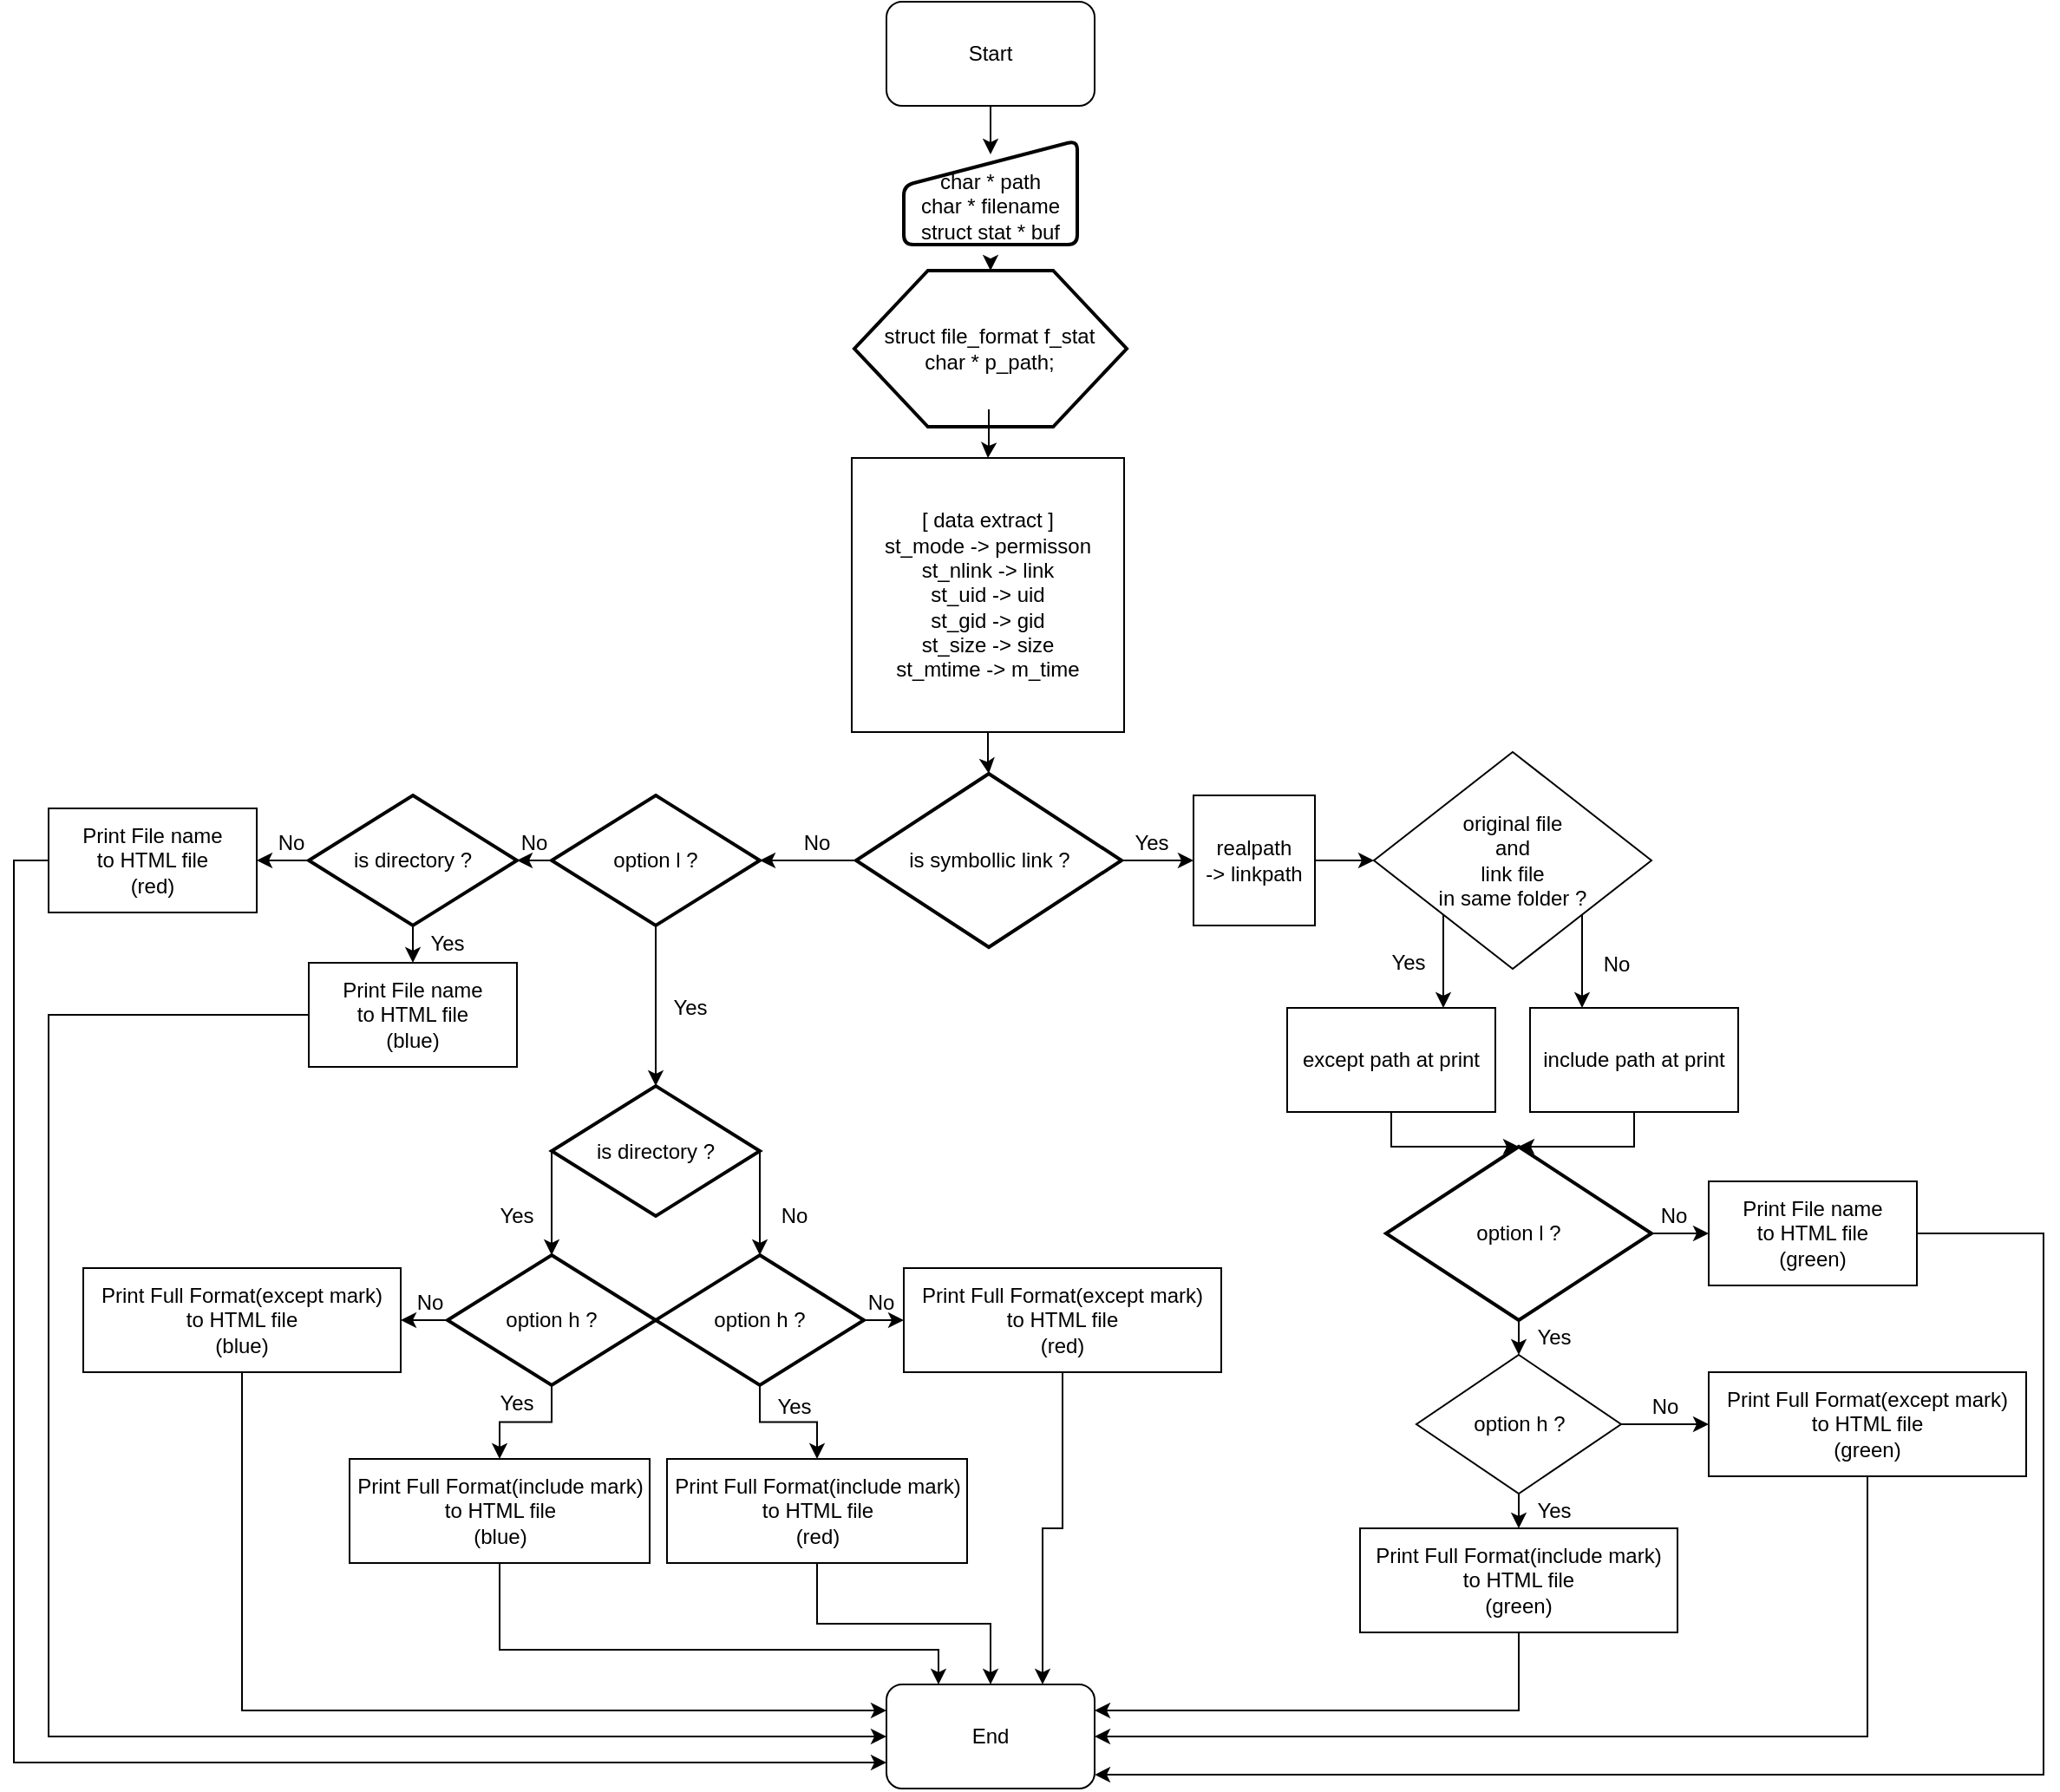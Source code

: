<mxfile version="10.6.5" type="device"><diagram id="YwWlDrlRdCsmjmgPk_6a" name="Page-1"><mxGraphModel dx="2861" dy="1134" grid="1" gridSize="10" guides="1" tooltips="1" connect="1" arrows="1" fold="1" page="1" pageScale="1" pageWidth="827" pageHeight="1169" math="0" shadow="0"><root><mxCell id="0"/><mxCell id="1" parent="0"/><mxCell id="rYHimORlTcIGs56vQXEm-30" value="" style="edgeStyle=orthogonalEdgeStyle;rounded=0;orthogonalLoop=1;jettySize=auto;html=1;" parent="1" source="rYHimORlTcIGs56vQXEm-1" target="rYHimORlTcIGs56vQXEm-13" edge="1"><mxGeometry relative="1" as="geometry"/></mxCell><mxCell id="rYHimORlTcIGs56vQXEm-1" value="Start" style="rounded=1;whiteSpace=wrap;html=1;" parent="1" vertex="1"><mxGeometry x="353" y="20" width="120" height="60" as="geometry"/></mxCell><mxCell id="rYHimORlTcIGs56vQXEm-2" value="" style="verticalLabelPosition=bottom;verticalAlign=top;html=1;strokeWidth=2;shape=manualInput;whiteSpace=wrap;rounded=1;size=26;arcSize=11;" parent="1" vertex="1"><mxGeometry x="363" y="100" width="100" height="60" as="geometry"/></mxCell><mxCell id="rYHimORlTcIGs56vQXEm-3" value="" style="verticalLabelPosition=bottom;verticalAlign=top;html=1;strokeWidth=2;shape=hexagon;perimeter=hexagonPerimeter2;arcSize=6;size=0.27;" parent="1" vertex="1"><mxGeometry x="334.5" y="175" width="157" height="90" as="geometry"/></mxCell><mxCell id="rYHimORlTcIGs56vQXEm-27" value="" style="edgeStyle=orthogonalEdgeStyle;rounded=0;orthogonalLoop=1;jettySize=auto;html=1;" parent="1" source="rYHimORlTcIGs56vQXEm-4" target="rYHimORlTcIGs56vQXEm-6" edge="1"><mxGeometry relative="1" as="geometry"/></mxCell><mxCell id="rYHimORlTcIGs56vQXEm-4" value="[ data extract ]&lt;br&gt;st_mode -&amp;gt; permisson&lt;br&gt;st_nlink -&amp;gt; link&lt;br&gt;st_uid -&amp;gt; uid&lt;br&gt;st_gid -&amp;gt; gid&lt;br&gt;st_size -&amp;gt; size&lt;br&gt;st_mtime -&amp;gt; m_time&lt;br&gt;" style="rounded=0;whiteSpace=wrap;html=1;" parent="1" vertex="1"><mxGeometry x="333" y="283" width="157" height="158" as="geometry"/></mxCell><mxCell id="rYHimORlTcIGs56vQXEm-31" style="edgeStyle=orthogonalEdgeStyle;rounded=0;orthogonalLoop=1;jettySize=auto;html=1;exitX=1;exitY=0.5;exitDx=0;exitDy=0;exitPerimeter=0;entryX=0;entryY=0.5;entryDx=0;entryDy=0;" parent="1" source="rYHimORlTcIGs56vQXEm-6" target="rYHimORlTcIGs56vQXEm-7" edge="1"><mxGeometry relative="1" as="geometry"/></mxCell><mxCell id="QAVF-lrnb_LDmsCOJmII-30" style="edgeStyle=orthogonalEdgeStyle;rounded=0;orthogonalLoop=1;jettySize=auto;html=1;exitX=0;exitY=0.5;exitDx=0;exitDy=0;exitPerimeter=0;entryX=1;entryY=0.5;entryDx=0;entryDy=0;entryPerimeter=0;" edge="1" parent="1" source="rYHimORlTcIGs56vQXEm-6" target="QAVF-lrnb_LDmsCOJmII-28"><mxGeometry relative="1" as="geometry"/></mxCell><mxCell id="rYHimORlTcIGs56vQXEm-6" value="is symbollic link ?" style="strokeWidth=2;html=1;shape=mxgraph.flowchart.decision;whiteSpace=wrap;" parent="1" vertex="1"><mxGeometry x="335.5" y="465" width="153" height="100" as="geometry"/></mxCell><mxCell id="rYHimORlTcIGs56vQXEm-19" value="" style="edgeStyle=orthogonalEdgeStyle;rounded=0;orthogonalLoop=1;jettySize=auto;html=1;" parent="1" source="rYHimORlTcIGs56vQXEm-7" target="rYHimORlTcIGs56vQXEm-8" edge="1"><mxGeometry relative="1" as="geometry"/></mxCell><mxCell id="rYHimORlTcIGs56vQXEm-7" value="realpath&lt;br&gt;-&amp;gt; linkpath&lt;br&gt;" style="rounded=0;whiteSpace=wrap;html=1;" parent="1" vertex="1"><mxGeometry x="530" y="477.5" width="70" height="75" as="geometry"/></mxCell><mxCell id="QAVF-lrnb_LDmsCOJmII-1" style="edgeStyle=orthogonalEdgeStyle;rounded=0;orthogonalLoop=1;jettySize=auto;html=1;exitX=0;exitY=1;exitDx=0;exitDy=0;entryX=0.75;entryY=0;entryDx=0;entryDy=0;" edge="1" parent="1" source="rYHimORlTcIGs56vQXEm-8" target="rYHimORlTcIGs56vQXEm-24"><mxGeometry relative="1" as="geometry"/></mxCell><mxCell id="QAVF-lrnb_LDmsCOJmII-6" style="edgeStyle=orthogonalEdgeStyle;rounded=0;orthogonalLoop=1;jettySize=auto;html=1;exitX=1;exitY=1;exitDx=0;exitDy=0;entryX=0.25;entryY=0;entryDx=0;entryDy=0;" edge="1" parent="1" source="rYHimORlTcIGs56vQXEm-8" target="QAVF-lrnb_LDmsCOJmII-3"><mxGeometry relative="1" as="geometry"/></mxCell><mxCell id="rYHimORlTcIGs56vQXEm-8" value="original file&lt;br&gt;and &lt;br&gt;link file&lt;br&gt;in same folder ?&lt;br&gt;" style="rhombus;whiteSpace=wrap;html=1;" parent="1" vertex="1"><mxGeometry x="634" y="452.5" width="160" height="125" as="geometry"/></mxCell><mxCell id="rYHimORlTcIGs56vQXEm-12" value="End" style="rounded=1;whiteSpace=wrap;html=1;" parent="1" vertex="1"><mxGeometry x="353" y="990" width="120" height="60" as="geometry"/></mxCell><mxCell id="rYHimORlTcIGs56vQXEm-29" style="edgeStyle=orthogonalEdgeStyle;rounded=0;orthogonalLoop=1;jettySize=auto;html=1;exitX=0.5;exitY=1;exitDx=0;exitDy=0;entryX=0.5;entryY=0;entryDx=0;entryDy=0;" parent="1" source="rYHimORlTcIGs56vQXEm-13" target="rYHimORlTcIGs56vQXEm-3" edge="1"><mxGeometry relative="1" as="geometry"/></mxCell><mxCell id="rYHimORlTcIGs56vQXEm-13" value="char * path&lt;br&gt;char * filename&lt;br&gt;struct stat * buf&lt;br&gt;" style="text;html=1;strokeColor=none;fillColor=none;align=center;verticalAlign=middle;whiteSpace=wrap;rounded=0;" parent="1" vertex="1"><mxGeometry x="338" y="108" width="150" height="60" as="geometry"/></mxCell><mxCell id="rYHimORlTcIGs56vQXEm-28" value="" style="edgeStyle=orthogonalEdgeStyle;rounded=0;orthogonalLoop=1;jettySize=auto;html=1;" parent="1" source="rYHimORlTcIGs56vQXEm-14" target="rYHimORlTcIGs56vQXEm-4" edge="1"><mxGeometry relative="1" as="geometry"/></mxCell><mxCell id="rYHimORlTcIGs56vQXEm-14" value="struct file_format f_stat&lt;br&gt;char * p_path;&lt;br&gt;" style="text;html=1;strokeColor=none;fillColor=none;align=center;verticalAlign=middle;whiteSpace=wrap;rounded=0;" parent="1" vertex="1"><mxGeometry x="338.5" y="185" width="147" height="70" as="geometry"/></mxCell><mxCell id="QAVF-lrnb_LDmsCOJmII-12" style="edgeStyle=orthogonalEdgeStyle;rounded=0;orthogonalLoop=1;jettySize=auto;html=1;exitX=0.5;exitY=1;exitDx=0;exitDy=0;entryX=0.5;entryY=0;entryDx=0;entryDy=0;entryPerimeter=0;" edge="1" parent="1" source="rYHimORlTcIGs56vQXEm-24" target="QAVF-lrnb_LDmsCOJmII-8"><mxGeometry relative="1" as="geometry"/></mxCell><mxCell id="rYHimORlTcIGs56vQXEm-24" value="except path at print" style="rounded=0;whiteSpace=wrap;html=1;" parent="1" vertex="1"><mxGeometry x="584" y="600" width="120" height="60" as="geometry"/></mxCell><mxCell id="rYHimORlTcIGs56vQXEm-32" value="Yes" style="text;html=1;strokeColor=none;fillColor=none;align=center;verticalAlign=middle;whiteSpace=wrap;rounded=0;" parent="1" vertex="1"><mxGeometry x="634" y="564" width="40" height="20" as="geometry"/></mxCell><mxCell id="rYHimORlTcIGs56vQXEm-36" value="Yes" style="text;html=1;strokeColor=none;fillColor=none;align=center;verticalAlign=middle;whiteSpace=wrap;rounded=0;" parent="1" vertex="1"><mxGeometry x="485.5" y="495" width="40" height="20" as="geometry"/></mxCell><mxCell id="rYHimORlTcIGs56vQXEm-37" value="No" style="text;html=1;strokeColor=none;fillColor=none;align=center;verticalAlign=middle;whiteSpace=wrap;rounded=0;" parent="1" vertex="1"><mxGeometry x="293" y="495" width="40" height="20" as="geometry"/></mxCell><mxCell id="QAVF-lrnb_LDmsCOJmII-11" style="edgeStyle=orthogonalEdgeStyle;rounded=0;orthogonalLoop=1;jettySize=auto;html=1;exitX=0.5;exitY=1;exitDx=0;exitDy=0;entryX=0.5;entryY=0;entryDx=0;entryDy=0;entryPerimeter=0;" edge="1" parent="1" source="QAVF-lrnb_LDmsCOJmII-3" target="QAVF-lrnb_LDmsCOJmII-8"><mxGeometry relative="1" as="geometry"/></mxCell><mxCell id="QAVF-lrnb_LDmsCOJmII-3" value="include path at print" style="rounded=0;whiteSpace=wrap;html=1;" vertex="1" parent="1"><mxGeometry x="724" y="600" width="120" height="60" as="geometry"/></mxCell><mxCell id="QAVF-lrnb_LDmsCOJmII-7" value="No" style="text;html=1;strokeColor=none;fillColor=none;align=center;verticalAlign=middle;whiteSpace=wrap;rounded=0;" vertex="1" parent="1"><mxGeometry x="754" y="565" width="40" height="20" as="geometry"/></mxCell><mxCell id="QAVF-lrnb_LDmsCOJmII-10" style="edgeStyle=orthogonalEdgeStyle;rounded=0;orthogonalLoop=1;jettySize=auto;html=1;exitX=1;exitY=0.5;exitDx=0;exitDy=0;exitPerimeter=0;entryX=0;entryY=0.5;entryDx=0;entryDy=0;" edge="1" parent="1" source="QAVF-lrnb_LDmsCOJmII-8" target="QAVF-lrnb_LDmsCOJmII-9"><mxGeometry relative="1" as="geometry"/></mxCell><mxCell id="QAVF-lrnb_LDmsCOJmII-14" style="edgeStyle=orthogonalEdgeStyle;rounded=0;orthogonalLoop=1;jettySize=auto;html=1;exitX=0.5;exitY=1;exitDx=0;exitDy=0;exitPerimeter=0;entryX=0.5;entryY=0;entryDx=0;entryDy=0;" edge="1" parent="1" source="QAVF-lrnb_LDmsCOJmII-8" target="QAVF-lrnb_LDmsCOJmII-13"><mxGeometry relative="1" as="geometry"/></mxCell><mxCell id="QAVF-lrnb_LDmsCOJmII-8" value="option l ?" style="strokeWidth=2;html=1;shape=mxgraph.flowchart.decision;whiteSpace=wrap;" vertex="1" parent="1"><mxGeometry x="641" y="680" width="153" height="100" as="geometry"/></mxCell><mxCell id="QAVF-lrnb_LDmsCOJmII-26" style="edgeStyle=orthogonalEdgeStyle;rounded=0;orthogonalLoop=1;jettySize=auto;html=1;exitX=1;exitY=0.5;exitDx=0;exitDy=0;entryX=1;entryY=0.867;entryDx=0;entryDy=0;entryPerimeter=0;" edge="1" parent="1" source="QAVF-lrnb_LDmsCOJmII-9" target="rYHimORlTcIGs56vQXEm-12"><mxGeometry relative="1" as="geometry"><Array as="points"><mxPoint x="1020" y="730"/><mxPoint x="1020" y="1042"/></Array></mxGeometry></mxCell><mxCell id="QAVF-lrnb_LDmsCOJmII-9" value="Print File name&lt;br&gt;to HTML file&lt;br&gt;(green)&lt;br&gt;" style="rounded=0;whiteSpace=wrap;html=1;" vertex="1" parent="1"><mxGeometry x="827" y="700" width="120" height="60" as="geometry"/></mxCell><mxCell id="QAVF-lrnb_LDmsCOJmII-18" style="edgeStyle=orthogonalEdgeStyle;rounded=0;orthogonalLoop=1;jettySize=auto;html=1;exitX=1;exitY=0.5;exitDx=0;exitDy=0;entryX=0;entryY=0.5;entryDx=0;entryDy=0;" edge="1" parent="1" source="QAVF-lrnb_LDmsCOJmII-13" target="QAVF-lrnb_LDmsCOJmII-17"><mxGeometry relative="1" as="geometry"/></mxCell><mxCell id="QAVF-lrnb_LDmsCOJmII-20" style="edgeStyle=orthogonalEdgeStyle;rounded=0;orthogonalLoop=1;jettySize=auto;html=1;exitX=0.5;exitY=1;exitDx=0;exitDy=0;entryX=0.5;entryY=0;entryDx=0;entryDy=0;" edge="1" parent="1" source="QAVF-lrnb_LDmsCOJmII-13" target="QAVF-lrnb_LDmsCOJmII-19"><mxGeometry relative="1" as="geometry"/></mxCell><mxCell id="QAVF-lrnb_LDmsCOJmII-13" value="option h ?" style="rhombus;whiteSpace=wrap;html=1;" vertex="1" parent="1"><mxGeometry x="658.5" y="800" width="118" height="80" as="geometry"/></mxCell><mxCell id="QAVF-lrnb_LDmsCOJmII-15" value="Yes" style="text;html=1;strokeColor=none;fillColor=none;align=center;verticalAlign=middle;whiteSpace=wrap;rounded=0;" vertex="1" parent="1"><mxGeometry x="717.5" y="780" width="40" height="20" as="geometry"/></mxCell><mxCell id="QAVF-lrnb_LDmsCOJmII-16" value="No" style="text;html=1;strokeColor=none;fillColor=none;align=center;verticalAlign=middle;whiteSpace=wrap;rounded=0;" vertex="1" parent="1"><mxGeometry x="787" y="710" width="40" height="20" as="geometry"/></mxCell><mxCell id="QAVF-lrnb_LDmsCOJmII-27" style="edgeStyle=orthogonalEdgeStyle;rounded=0;orthogonalLoop=1;jettySize=auto;html=1;exitX=0.5;exitY=1;exitDx=0;exitDy=0;entryX=1;entryY=0.5;entryDx=0;entryDy=0;" edge="1" parent="1" source="QAVF-lrnb_LDmsCOJmII-17" target="rYHimORlTcIGs56vQXEm-12"><mxGeometry relative="1" as="geometry"/></mxCell><mxCell id="QAVF-lrnb_LDmsCOJmII-17" value="Print Full Format(except mark)&lt;br&gt;to HTML file&lt;br&gt;(green)&lt;br&gt;" style="rounded=0;whiteSpace=wrap;html=1;" vertex="1" parent="1"><mxGeometry x="827" y="810" width="183" height="60" as="geometry"/></mxCell><mxCell id="QAVF-lrnb_LDmsCOJmII-25" style="edgeStyle=orthogonalEdgeStyle;rounded=0;orthogonalLoop=1;jettySize=auto;html=1;exitX=0.5;exitY=1;exitDx=0;exitDy=0;entryX=1;entryY=0.25;entryDx=0;entryDy=0;" edge="1" parent="1" source="QAVF-lrnb_LDmsCOJmII-19" target="rYHimORlTcIGs56vQXEm-12"><mxGeometry relative="1" as="geometry"/></mxCell><mxCell id="QAVF-lrnb_LDmsCOJmII-19" value="Print Full Format(include mark)&lt;br&gt;to HTML file&lt;br&gt;(green)&lt;br&gt;" style="rounded=0;whiteSpace=wrap;html=1;" vertex="1" parent="1"><mxGeometry x="626" y="900" width="183" height="60" as="geometry"/></mxCell><mxCell id="QAVF-lrnb_LDmsCOJmII-21" value="Yes" style="text;html=1;strokeColor=none;fillColor=none;align=center;verticalAlign=middle;whiteSpace=wrap;rounded=0;" vertex="1" parent="1"><mxGeometry x="717.5" y="880" width="40" height="20" as="geometry"/></mxCell><mxCell id="QAVF-lrnb_LDmsCOJmII-22" value="No" style="text;html=1;strokeColor=none;fillColor=none;align=center;verticalAlign=middle;whiteSpace=wrap;rounded=0;" vertex="1" parent="1"><mxGeometry x="782" y="820" width="40" height="20" as="geometry"/></mxCell><mxCell id="QAVF-lrnb_LDmsCOJmII-38" style="edgeStyle=orthogonalEdgeStyle;rounded=0;orthogonalLoop=1;jettySize=auto;html=1;exitX=0;exitY=0.5;exitDx=0;exitDy=0;exitPerimeter=0;entryX=1;entryY=0.5;entryDx=0;entryDy=0;entryPerimeter=0;" edge="1" parent="1" source="QAVF-lrnb_LDmsCOJmII-28" target="QAVF-lrnb_LDmsCOJmII-31"><mxGeometry relative="1" as="geometry"/></mxCell><mxCell id="QAVF-lrnb_LDmsCOJmII-43" style="edgeStyle=orthogonalEdgeStyle;rounded=0;orthogonalLoop=1;jettySize=auto;html=1;exitX=0.5;exitY=1;exitDx=0;exitDy=0;exitPerimeter=0;entryX=0.5;entryY=0;entryDx=0;entryDy=0;entryPerimeter=0;" edge="1" parent="1" source="QAVF-lrnb_LDmsCOJmII-28" target="QAVF-lrnb_LDmsCOJmII-42"><mxGeometry relative="1" as="geometry"/></mxCell><mxCell id="QAVF-lrnb_LDmsCOJmII-28" value="option l ?" style="strokeWidth=2;html=1;shape=mxgraph.flowchart.decision;whiteSpace=wrap;" vertex="1" parent="1"><mxGeometry x="160" y="477.5" width="120" height="75" as="geometry"/></mxCell><mxCell id="QAVF-lrnb_LDmsCOJmII-33" style="edgeStyle=orthogonalEdgeStyle;rounded=0;orthogonalLoop=1;jettySize=auto;html=1;exitX=0;exitY=0.5;exitDx=0;exitDy=0;exitPerimeter=0;entryX=1;entryY=0.5;entryDx=0;entryDy=0;" edge="1" parent="1" source="QAVF-lrnb_LDmsCOJmII-31" target="QAVF-lrnb_LDmsCOJmII-32"><mxGeometry relative="1" as="geometry"/></mxCell><mxCell id="QAVF-lrnb_LDmsCOJmII-37" style="edgeStyle=orthogonalEdgeStyle;rounded=0;orthogonalLoop=1;jettySize=auto;html=1;exitX=0.5;exitY=1;exitDx=0;exitDy=0;exitPerimeter=0;entryX=0.5;entryY=0;entryDx=0;entryDy=0;" edge="1" parent="1" source="QAVF-lrnb_LDmsCOJmII-31" target="QAVF-lrnb_LDmsCOJmII-36"><mxGeometry relative="1" as="geometry"/></mxCell><mxCell id="QAVF-lrnb_LDmsCOJmII-31" value="is directory ?" style="strokeWidth=2;html=1;shape=mxgraph.flowchart.decision;whiteSpace=wrap;" vertex="1" parent="1"><mxGeometry x="20" y="477.5" width="120" height="75" as="geometry"/></mxCell><mxCell id="QAVF-lrnb_LDmsCOJmII-72" style="edgeStyle=orthogonalEdgeStyle;rounded=0;orthogonalLoop=1;jettySize=auto;html=1;exitX=0;exitY=0.5;exitDx=0;exitDy=0;entryX=0;entryY=0.75;entryDx=0;entryDy=0;" edge="1" parent="1" source="QAVF-lrnb_LDmsCOJmII-32" target="rYHimORlTcIGs56vQXEm-12"><mxGeometry relative="1" as="geometry"/></mxCell><mxCell id="QAVF-lrnb_LDmsCOJmII-32" value="Print File name&lt;br&gt;to HTML file&lt;br&gt;(red)&lt;br&gt;" style="rounded=0;whiteSpace=wrap;html=1;" vertex="1" parent="1"><mxGeometry x="-130" y="485" width="120" height="60" as="geometry"/></mxCell><mxCell id="QAVF-lrnb_LDmsCOJmII-71" style="edgeStyle=orthogonalEdgeStyle;rounded=0;orthogonalLoop=1;jettySize=auto;html=1;exitX=0;exitY=0.5;exitDx=0;exitDy=0;entryX=0;entryY=0.5;entryDx=0;entryDy=0;" edge="1" parent="1" source="QAVF-lrnb_LDmsCOJmII-36" target="rYHimORlTcIGs56vQXEm-12"><mxGeometry relative="1" as="geometry"><Array as="points"><mxPoint x="-130" y="604"/><mxPoint x="-130" y="1020"/></Array></mxGeometry></mxCell><mxCell id="QAVF-lrnb_LDmsCOJmII-36" value="Print File name&lt;br&gt;to HTML file&lt;br&gt;(blue)&lt;br&gt;" style="rounded=0;whiteSpace=wrap;html=1;" vertex="1" parent="1"><mxGeometry x="20" y="574" width="120" height="60" as="geometry"/></mxCell><mxCell id="QAVF-lrnb_LDmsCOJmII-39" value="No" style="text;html=1;strokeColor=none;fillColor=none;align=center;verticalAlign=middle;whiteSpace=wrap;rounded=0;" vertex="1" parent="1"><mxGeometry x="130" y="495" width="40" height="20" as="geometry"/></mxCell><mxCell id="QAVF-lrnb_LDmsCOJmII-40" value="No" style="text;html=1;strokeColor=none;fillColor=none;align=center;verticalAlign=middle;whiteSpace=wrap;rounded=0;" vertex="1" parent="1"><mxGeometry x="-10" y="495" width="40" height="20" as="geometry"/></mxCell><mxCell id="QAVF-lrnb_LDmsCOJmII-41" value="Yes" style="text;html=1;strokeColor=none;fillColor=none;align=center;verticalAlign=middle;whiteSpace=wrap;rounded=0;" vertex="1" parent="1"><mxGeometry x="80" y="552.5" width="40" height="20" as="geometry"/></mxCell><mxCell id="QAVF-lrnb_LDmsCOJmII-50" style="edgeStyle=orthogonalEdgeStyle;rounded=0;orthogonalLoop=1;jettySize=auto;html=1;exitX=0;exitY=0.5;exitDx=0;exitDy=0;exitPerimeter=0;" edge="1" parent="1" source="QAVF-lrnb_LDmsCOJmII-42" target="QAVF-lrnb_LDmsCOJmII-46"><mxGeometry relative="1" as="geometry"><Array as="points"><mxPoint x="160" y="720"/><mxPoint x="160" y="720"/></Array></mxGeometry></mxCell><mxCell id="QAVF-lrnb_LDmsCOJmII-51" style="edgeStyle=orthogonalEdgeStyle;rounded=0;orthogonalLoop=1;jettySize=auto;html=1;exitX=1;exitY=0.5;exitDx=0;exitDy=0;exitPerimeter=0;entryX=0.5;entryY=0;entryDx=0;entryDy=0;entryPerimeter=0;" edge="1" parent="1" source="QAVF-lrnb_LDmsCOJmII-42" target="QAVF-lrnb_LDmsCOJmII-45"><mxGeometry relative="1" as="geometry"><Array as="points"><mxPoint x="280" y="710"/><mxPoint x="280" y="710"/></Array></mxGeometry></mxCell><mxCell id="QAVF-lrnb_LDmsCOJmII-42" value="is directory ?" style="strokeWidth=2;html=1;shape=mxgraph.flowchart.decision;whiteSpace=wrap;" vertex="1" parent="1"><mxGeometry x="160" y="645" width="120" height="75" as="geometry"/></mxCell><mxCell id="QAVF-lrnb_LDmsCOJmII-44" value="Yes" style="text;html=1;strokeColor=none;fillColor=none;align=center;verticalAlign=middle;whiteSpace=wrap;rounded=0;" vertex="1" parent="1"><mxGeometry x="220" y="590" width="40" height="20" as="geometry"/></mxCell><mxCell id="QAVF-lrnb_LDmsCOJmII-55" style="edgeStyle=orthogonalEdgeStyle;rounded=0;orthogonalLoop=1;jettySize=auto;html=1;exitX=0.5;exitY=1;exitDx=0;exitDy=0;exitPerimeter=0;entryX=0.5;entryY=0;entryDx=0;entryDy=0;" edge="1" parent="1" source="QAVF-lrnb_LDmsCOJmII-45" target="QAVF-lrnb_LDmsCOJmII-53"><mxGeometry relative="1" as="geometry"/></mxCell><mxCell id="QAVF-lrnb_LDmsCOJmII-59" style="edgeStyle=orthogonalEdgeStyle;rounded=0;orthogonalLoop=1;jettySize=auto;html=1;exitX=1;exitY=0.5;exitDx=0;exitDy=0;exitPerimeter=0;entryX=0;entryY=0.5;entryDx=0;entryDy=0;" edge="1" parent="1" source="QAVF-lrnb_LDmsCOJmII-45" target="QAVF-lrnb_LDmsCOJmII-56"><mxGeometry relative="1" as="geometry"/></mxCell><mxCell id="QAVF-lrnb_LDmsCOJmII-45" value="option h ?" style="strokeWidth=2;html=1;shape=mxgraph.flowchart.decision;whiteSpace=wrap;" vertex="1" parent="1"><mxGeometry x="220" y="742.5" width="120" height="75" as="geometry"/></mxCell><mxCell id="QAVF-lrnb_LDmsCOJmII-54" style="edgeStyle=orthogonalEdgeStyle;rounded=0;orthogonalLoop=1;jettySize=auto;html=1;exitX=0.5;exitY=1;exitDx=0;exitDy=0;exitPerimeter=0;" edge="1" parent="1" source="QAVF-lrnb_LDmsCOJmII-46" target="QAVF-lrnb_LDmsCOJmII-52"><mxGeometry relative="1" as="geometry"/></mxCell><mxCell id="QAVF-lrnb_LDmsCOJmII-58" style="edgeStyle=orthogonalEdgeStyle;rounded=0;orthogonalLoop=1;jettySize=auto;html=1;exitX=0;exitY=0.5;exitDx=0;exitDy=0;exitPerimeter=0;entryX=1;entryY=0.5;entryDx=0;entryDy=0;" edge="1" parent="1" source="QAVF-lrnb_LDmsCOJmII-46" target="QAVF-lrnb_LDmsCOJmII-57"><mxGeometry relative="1" as="geometry"/></mxCell><mxCell id="QAVF-lrnb_LDmsCOJmII-46" value="option h ?" style="strokeWidth=2;html=1;shape=mxgraph.flowchart.decision;whiteSpace=wrap;" vertex="1" parent="1"><mxGeometry x="100" y="742.5" width="120" height="75" as="geometry"/></mxCell><mxCell id="QAVF-lrnb_LDmsCOJmII-69" style="edgeStyle=orthogonalEdgeStyle;rounded=0;orthogonalLoop=1;jettySize=auto;html=1;exitX=0.5;exitY=1;exitDx=0;exitDy=0;entryX=0.25;entryY=0;entryDx=0;entryDy=0;" edge="1" parent="1" source="QAVF-lrnb_LDmsCOJmII-52" target="rYHimORlTcIGs56vQXEm-12"><mxGeometry relative="1" as="geometry"><Array as="points"><mxPoint x="130" y="970"/><mxPoint x="383" y="970"/></Array></mxGeometry></mxCell><mxCell id="QAVF-lrnb_LDmsCOJmII-52" value="Print Full Format(include mark)&lt;br&gt;to HTML file&lt;br&gt;(blue)&lt;br&gt;" style="rounded=0;whiteSpace=wrap;html=1;" vertex="1" parent="1"><mxGeometry x="43.5" y="860" width="173" height="60" as="geometry"/></mxCell><mxCell id="QAVF-lrnb_LDmsCOJmII-67" style="edgeStyle=orthogonalEdgeStyle;rounded=0;orthogonalLoop=1;jettySize=auto;html=1;exitX=0.5;exitY=1;exitDx=0;exitDy=0;entryX=0.5;entryY=0;entryDx=0;entryDy=0;" edge="1" parent="1" source="QAVF-lrnb_LDmsCOJmII-53" target="rYHimORlTcIGs56vQXEm-12"><mxGeometry relative="1" as="geometry"/></mxCell><mxCell id="QAVF-lrnb_LDmsCOJmII-53" value="Print Full Format(include mark)&lt;br&gt;to HTML file&lt;br&gt;(red)&lt;br&gt;" style="rounded=0;whiteSpace=wrap;html=1;" vertex="1" parent="1"><mxGeometry x="226.5" y="860" width="173" height="60" as="geometry"/></mxCell><mxCell id="QAVF-lrnb_LDmsCOJmII-66" style="edgeStyle=orthogonalEdgeStyle;rounded=0;orthogonalLoop=1;jettySize=auto;html=1;exitX=0.5;exitY=1;exitDx=0;exitDy=0;entryX=0.75;entryY=0;entryDx=0;entryDy=0;" edge="1" parent="1" source="QAVF-lrnb_LDmsCOJmII-56" target="rYHimORlTcIGs56vQXEm-12"><mxGeometry relative="1" as="geometry"/></mxCell><mxCell id="QAVF-lrnb_LDmsCOJmII-56" value="Print Full Format(except mark)&lt;br&gt;to HTML file&lt;br&gt;(red)&lt;br&gt;" style="rounded=0;whiteSpace=wrap;html=1;" vertex="1" parent="1"><mxGeometry x="363" y="750" width="183" height="60" as="geometry"/></mxCell><mxCell id="QAVF-lrnb_LDmsCOJmII-70" style="edgeStyle=orthogonalEdgeStyle;rounded=0;orthogonalLoop=1;jettySize=auto;html=1;exitX=0.5;exitY=1;exitDx=0;exitDy=0;entryX=0;entryY=0.25;entryDx=0;entryDy=0;" edge="1" parent="1" source="QAVF-lrnb_LDmsCOJmII-57" target="rYHimORlTcIGs56vQXEm-12"><mxGeometry relative="1" as="geometry"/></mxCell><mxCell id="QAVF-lrnb_LDmsCOJmII-57" value="Print Full Format(except mark)&lt;br&gt;to HTML file&lt;br&gt;(blue)&lt;br&gt;" style="rounded=0;whiteSpace=wrap;html=1;" vertex="1" parent="1"><mxGeometry x="-110" y="750" width="183" height="60" as="geometry"/></mxCell><mxCell id="QAVF-lrnb_LDmsCOJmII-60" value="No" style="text;html=1;strokeColor=none;fillColor=none;align=center;verticalAlign=middle;whiteSpace=wrap;rounded=0;" vertex="1" parent="1"><mxGeometry x="330" y="760" width="40" height="20" as="geometry"/></mxCell><mxCell id="QAVF-lrnb_LDmsCOJmII-61" value="No" style="text;html=1;strokeColor=none;fillColor=none;align=center;verticalAlign=middle;whiteSpace=wrap;rounded=0;" vertex="1" parent="1"><mxGeometry x="70" y="760" width="40" height="20" as="geometry"/></mxCell><mxCell id="QAVF-lrnb_LDmsCOJmII-62" value="No" style="text;html=1;strokeColor=none;fillColor=none;align=center;verticalAlign=middle;whiteSpace=wrap;rounded=0;" vertex="1" parent="1"><mxGeometry x="280" y="710" width="40" height="20" as="geometry"/></mxCell><mxCell id="QAVF-lrnb_LDmsCOJmII-63" value="Yes" style="text;html=1;strokeColor=none;fillColor=none;align=center;verticalAlign=middle;whiteSpace=wrap;rounded=0;" vertex="1" parent="1"><mxGeometry x="280" y="820" width="40" height="20" as="geometry"/></mxCell><mxCell id="QAVF-lrnb_LDmsCOJmII-64" value="Yes" style="text;html=1;strokeColor=none;fillColor=none;align=center;verticalAlign=middle;whiteSpace=wrap;rounded=0;" vertex="1" parent="1"><mxGeometry x="120" y="817.5" width="40" height="20" as="geometry"/></mxCell><mxCell id="QAVF-lrnb_LDmsCOJmII-65" value="Yes" style="text;html=1;strokeColor=none;fillColor=none;align=center;verticalAlign=middle;whiteSpace=wrap;rounded=0;" vertex="1" parent="1"><mxGeometry x="120" y="710" width="40" height="20" as="geometry"/></mxCell></root></mxGraphModel></diagram></mxfile>
